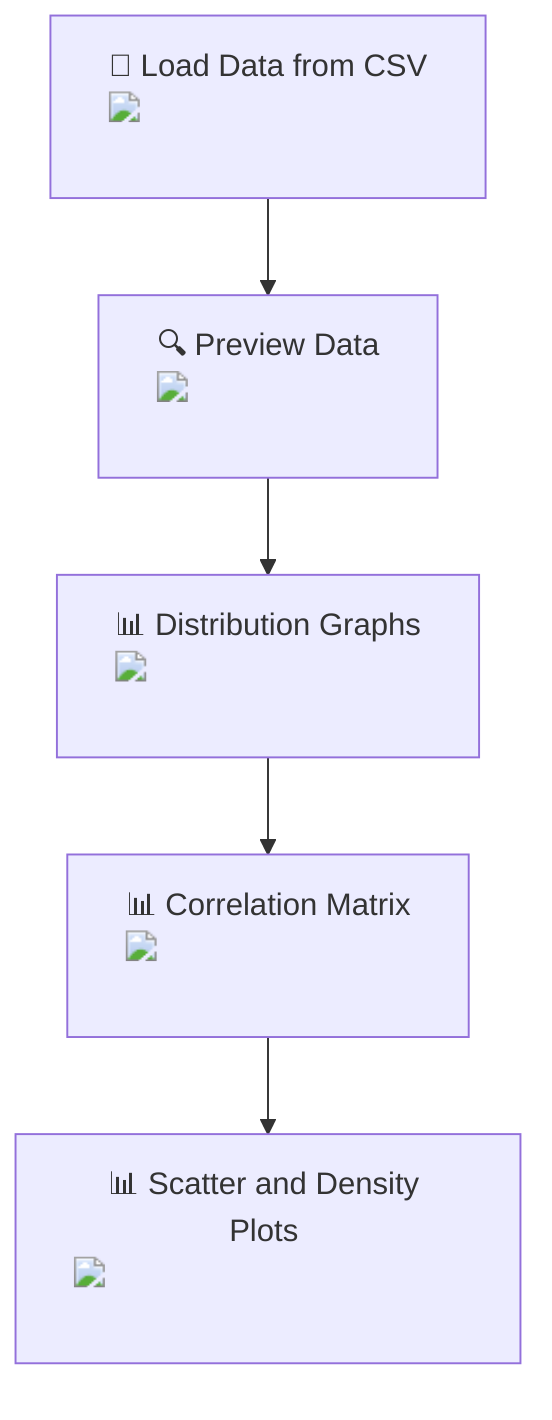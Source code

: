 graph TD;
    A["📁 Load Data from CSV <img src='file.svg'/> <br/>"] --> B["🔍 Preview Data <img src='table.svg'/> <br/>"];
    B --> C["📊 Distribution Graphs <img src='hist_template.svg'/> <br/>"];
    C --> D["📊 Correlation Matrix <img src='boxplot_template.svg'/> <br/>"];
    D --> E["📊 Scatter and Density Plots <img src='scatter_plot_template.svg'/> <br/>"];